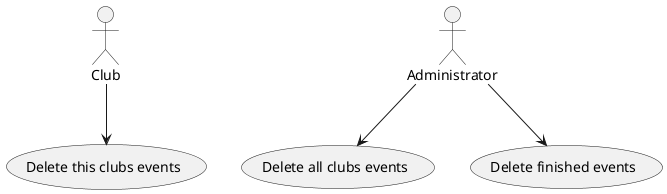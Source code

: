 @startuml

Club --> (Delete this clubs events)

Administrator --> (Delete all clubs events)
Administrator --> (Delete finished events)

@enduml